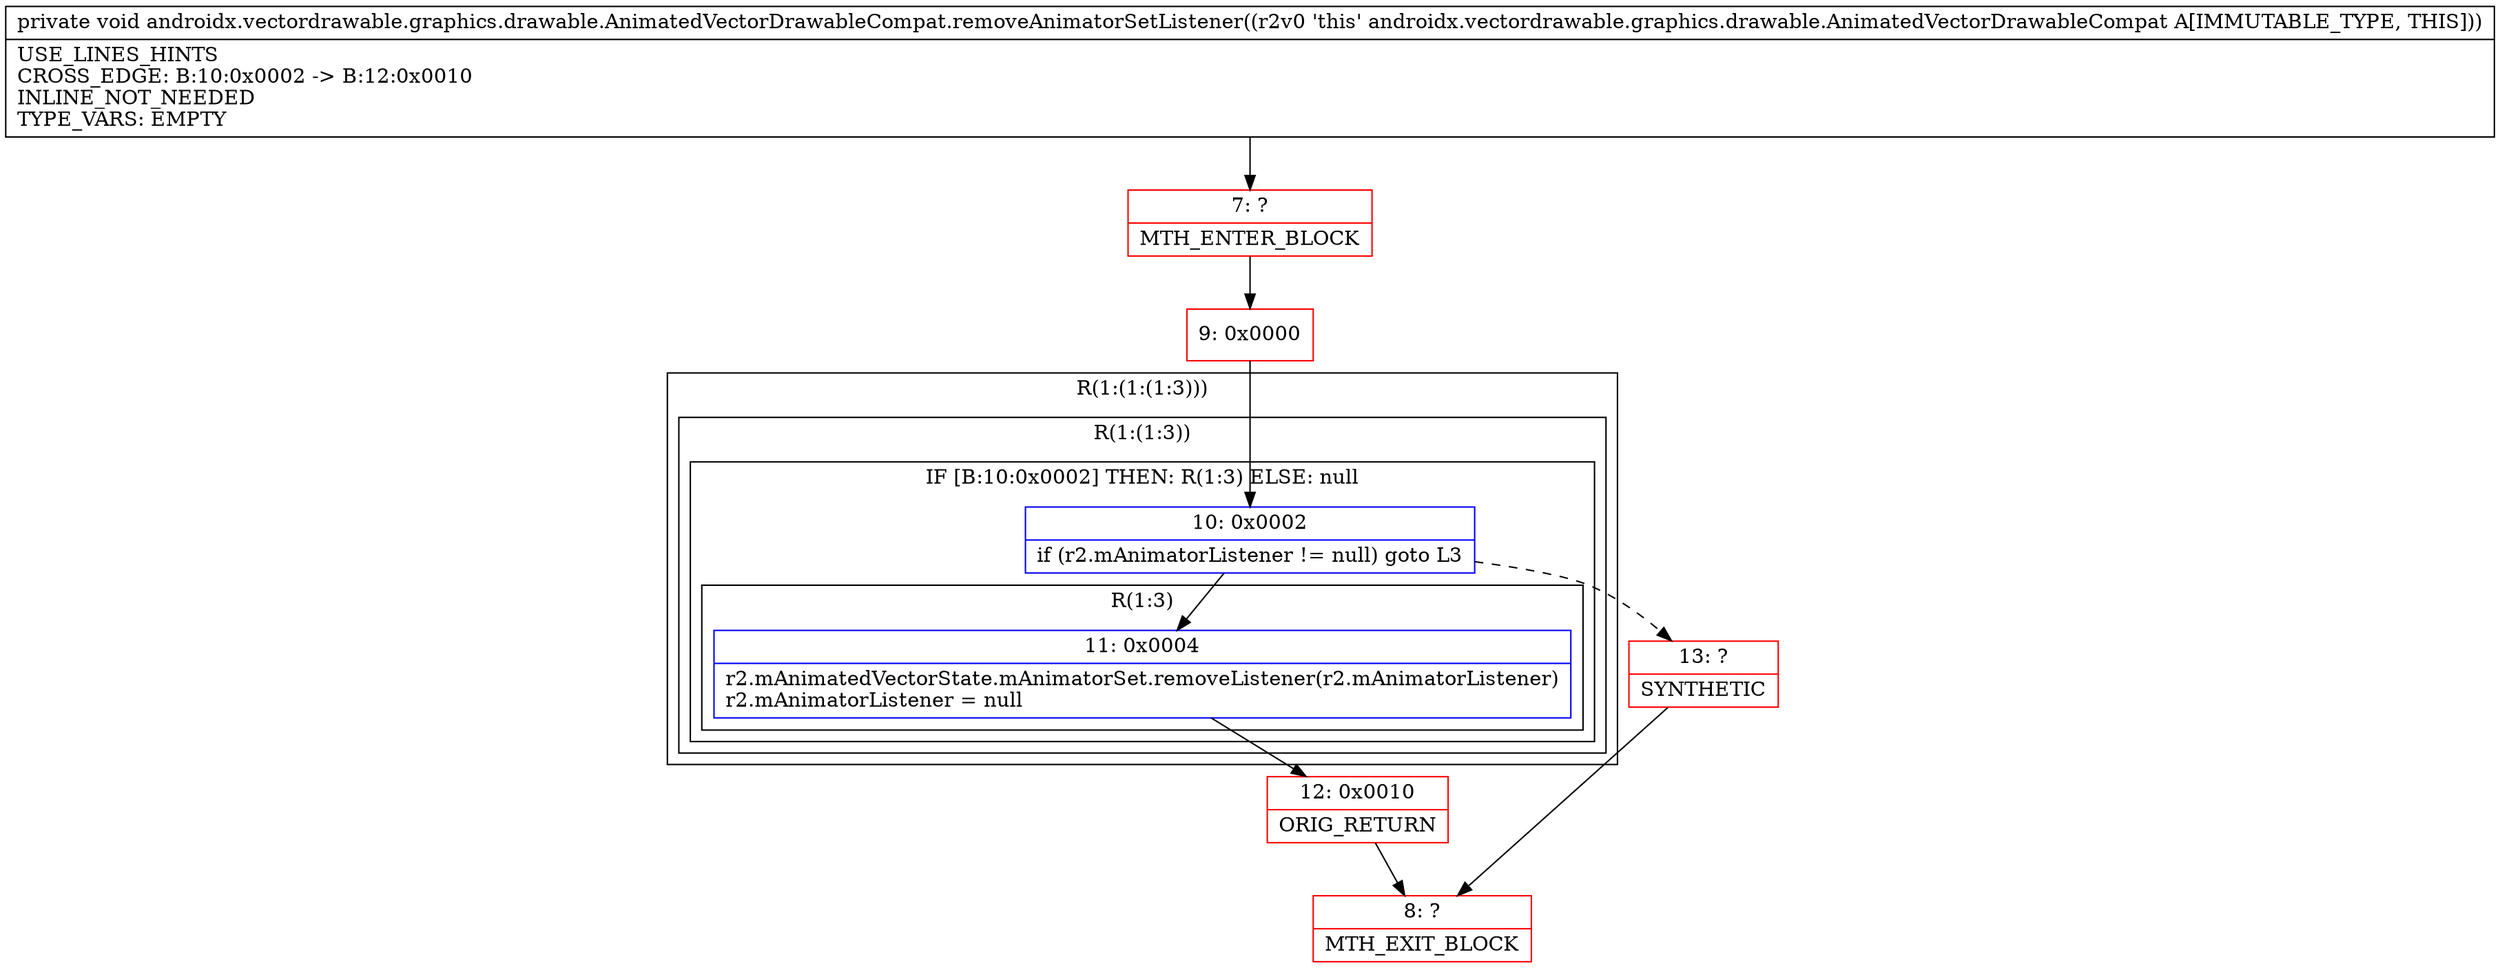 digraph "CFG forandroidx.vectordrawable.graphics.drawable.AnimatedVectorDrawableCompat.removeAnimatorSetListener()V" {
subgraph cluster_Region_501322672 {
label = "R(1:(1:(1:3)))";
node [shape=record,color=blue];
subgraph cluster_Region_1244449773 {
label = "R(1:(1:3))";
node [shape=record,color=blue];
subgraph cluster_IfRegion_942312999 {
label = "IF [B:10:0x0002] THEN: R(1:3) ELSE: null";
node [shape=record,color=blue];
Node_10 [shape=record,label="{10\:\ 0x0002|if (r2.mAnimatorListener != null) goto L3\l}"];
subgraph cluster_Region_1651658757 {
label = "R(1:3)";
node [shape=record,color=blue];
Node_11 [shape=record,label="{11\:\ 0x0004|r2.mAnimatedVectorState.mAnimatorSet.removeListener(r2.mAnimatorListener)\lr2.mAnimatorListener = null\l}"];
}
}
}
}
Node_7 [shape=record,color=red,label="{7\:\ ?|MTH_ENTER_BLOCK\l}"];
Node_9 [shape=record,color=red,label="{9\:\ 0x0000}"];
Node_12 [shape=record,color=red,label="{12\:\ 0x0010|ORIG_RETURN\l}"];
Node_8 [shape=record,color=red,label="{8\:\ ?|MTH_EXIT_BLOCK\l}"];
Node_13 [shape=record,color=red,label="{13\:\ ?|SYNTHETIC\l}"];
MethodNode[shape=record,label="{private void androidx.vectordrawable.graphics.drawable.AnimatedVectorDrawableCompat.removeAnimatorSetListener((r2v0 'this' androidx.vectordrawable.graphics.drawable.AnimatedVectorDrawableCompat A[IMMUTABLE_TYPE, THIS]))  | USE_LINES_HINTS\lCROSS_EDGE: B:10:0x0002 \-\> B:12:0x0010\lINLINE_NOT_NEEDED\lTYPE_VARS: EMPTY\l}"];
MethodNode -> Node_7;Node_10 -> Node_11;
Node_10 -> Node_13[style=dashed];
Node_11 -> Node_12;
Node_7 -> Node_9;
Node_9 -> Node_10;
Node_12 -> Node_8;
Node_13 -> Node_8;
}


